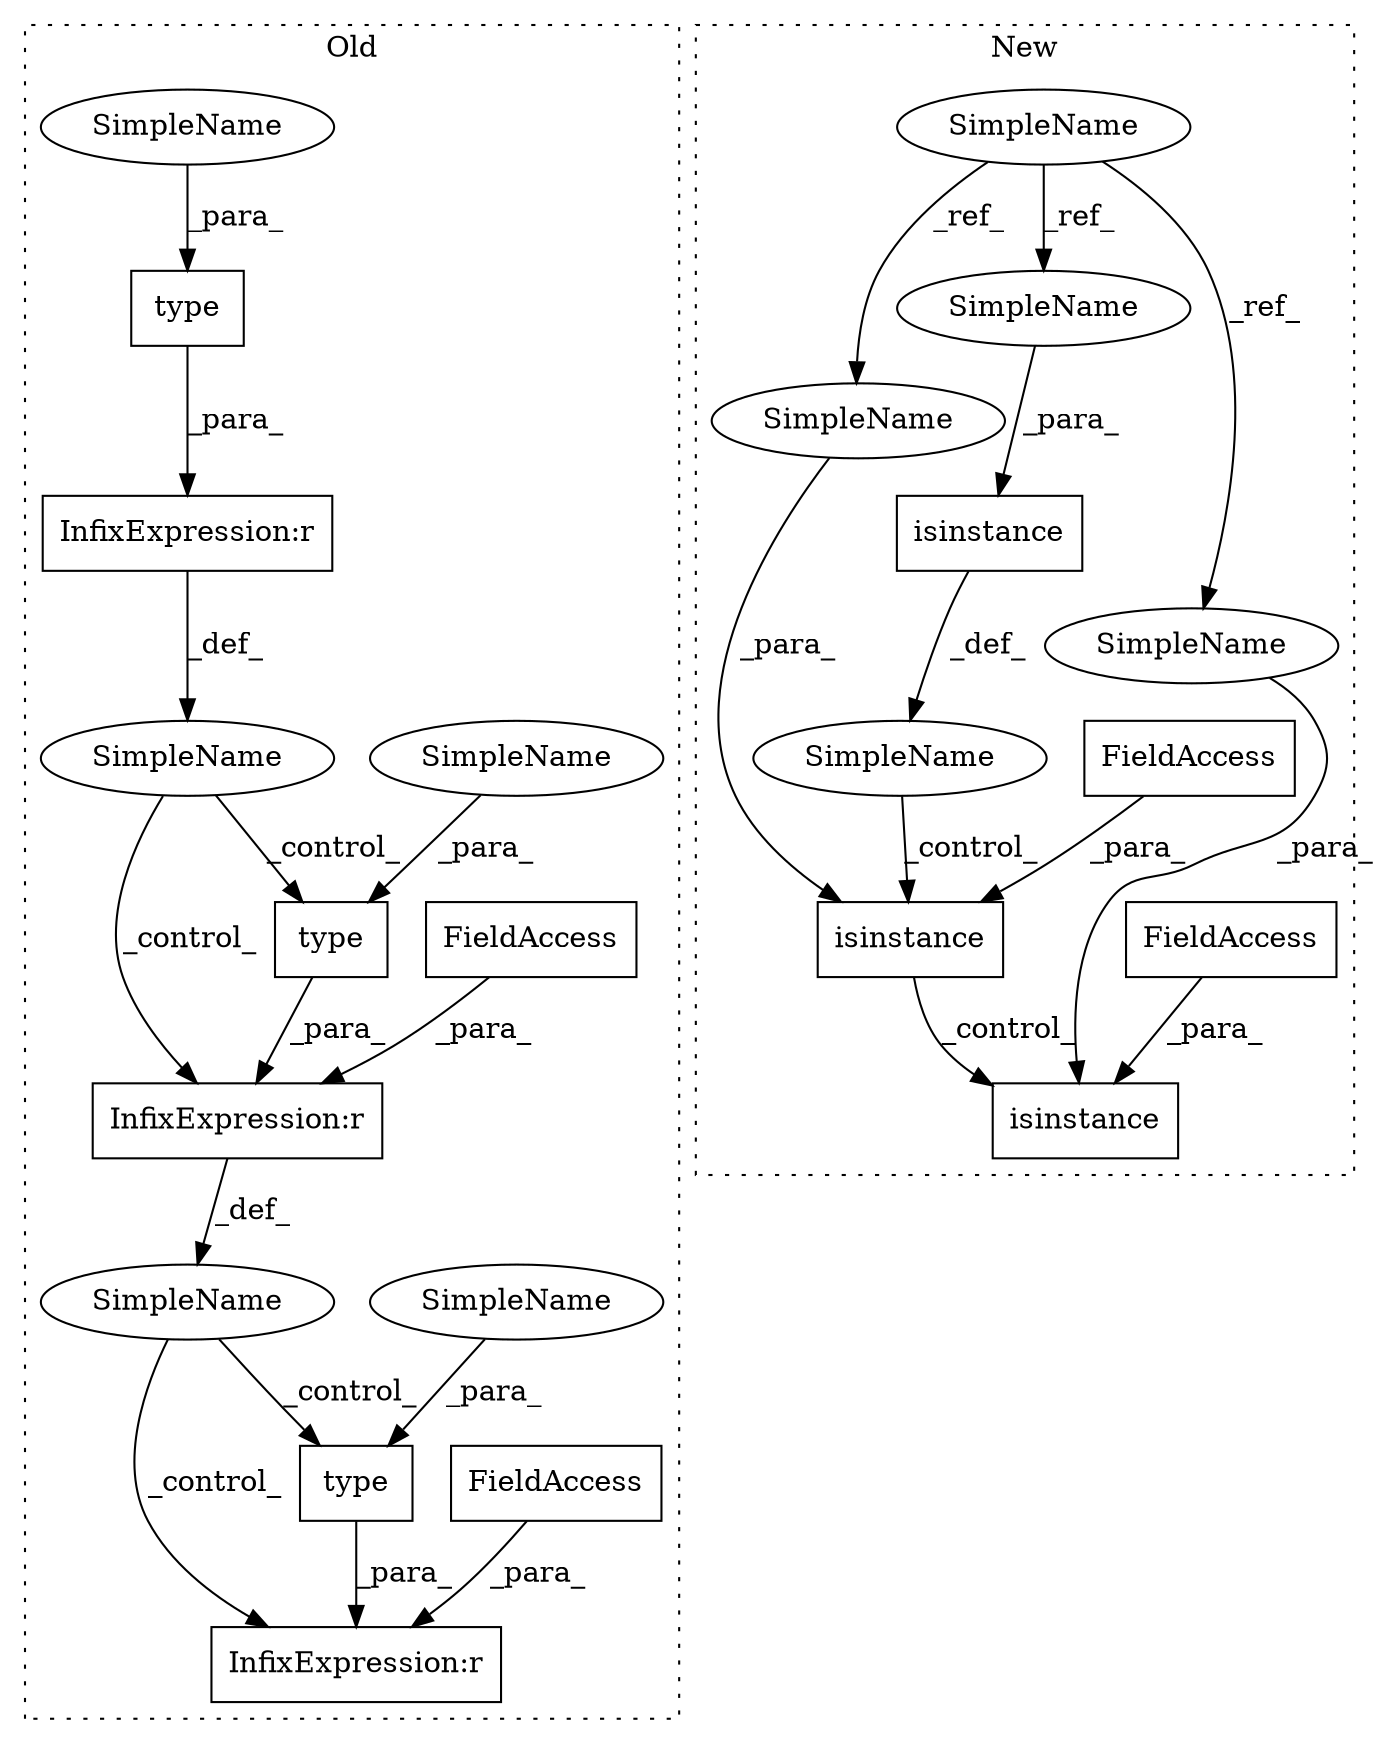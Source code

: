 digraph G {
subgraph cluster0 {
1 [label="type" a="32" s="462,472" l="5,1" shape="box"];
3 [label="InfixExpression:r" a="27" s="473" l="4" shape="box"];
5 [label="FieldAccess" a="22" s="477" l="7" shape="box"];
6 [label="SimpleName" a="42" s="" l="" shape="ellipse"];
7 [label="type" a="32" s="399,409" l="5,1" shape="box"];
8 [label="InfixExpression:r" a="27" s="410" l="4" shape="box"];
11 [label="FieldAccess" a="22" s="414" l="4" shape="box"];
13 [label="InfixExpression:r" a="27" s="284" l="4" shape="box"];
15 [label="SimpleName" a="42" s="" l="" shape="ellipse"];
16 [label="type" a="32" s="273,283" l="5,1" shape="box"];
21 [label="SimpleName" a="42" s="467" l="5" shape="ellipse"];
22 [label="SimpleName" a="42" s="404" l="5" shape="ellipse"];
23 [label="SimpleName" a="42" s="278" l="5" shape="ellipse"];
label = "Old";
style="dotted";
}
subgraph cluster1 {
2 [label="isinstance" a="32" s="471,495" l="11,1" shape="box"];
4 [label="FieldAccess" a="22" s="488" l="7" shape="box"];
9 [label="isinstance" a="32" s="405,426" l="11,1" shape="box"];
10 [label="FieldAccess" a="22" s="422" l="4" shape="box"];
12 [label="SimpleName" a="42" s="257" l="5" shape="ellipse"];
14 [label="SimpleName" a="42" s="" l="" shape="ellipse"];
17 [label="isinstance" a="32" s="273,293" l="11,1" shape="box"];
18 [label="SimpleName" a="42" s="284" l="5" shape="ellipse"];
19 [label="SimpleName" a="42" s="416" l="5" shape="ellipse"];
20 [label="SimpleName" a="42" s="482" l="5" shape="ellipse"];
label = "New";
style="dotted";
}
1 -> 3 [label="_para_"];
4 -> 2 [label="_para_"];
5 -> 3 [label="_para_"];
6 -> 1 [label="_control_"];
6 -> 3 [label="_control_"];
7 -> 8 [label="_para_"];
8 -> 6 [label="_def_"];
9 -> 2 [label="_control_"];
10 -> 9 [label="_para_"];
11 -> 8 [label="_para_"];
12 -> 20 [label="_ref_"];
12 -> 19 [label="_ref_"];
12 -> 18 [label="_ref_"];
13 -> 15 [label="_def_"];
14 -> 9 [label="_control_"];
15 -> 8 [label="_control_"];
15 -> 7 [label="_control_"];
16 -> 13 [label="_para_"];
17 -> 14 [label="_def_"];
18 -> 17 [label="_para_"];
19 -> 9 [label="_para_"];
20 -> 2 [label="_para_"];
21 -> 1 [label="_para_"];
22 -> 7 [label="_para_"];
23 -> 16 [label="_para_"];
}